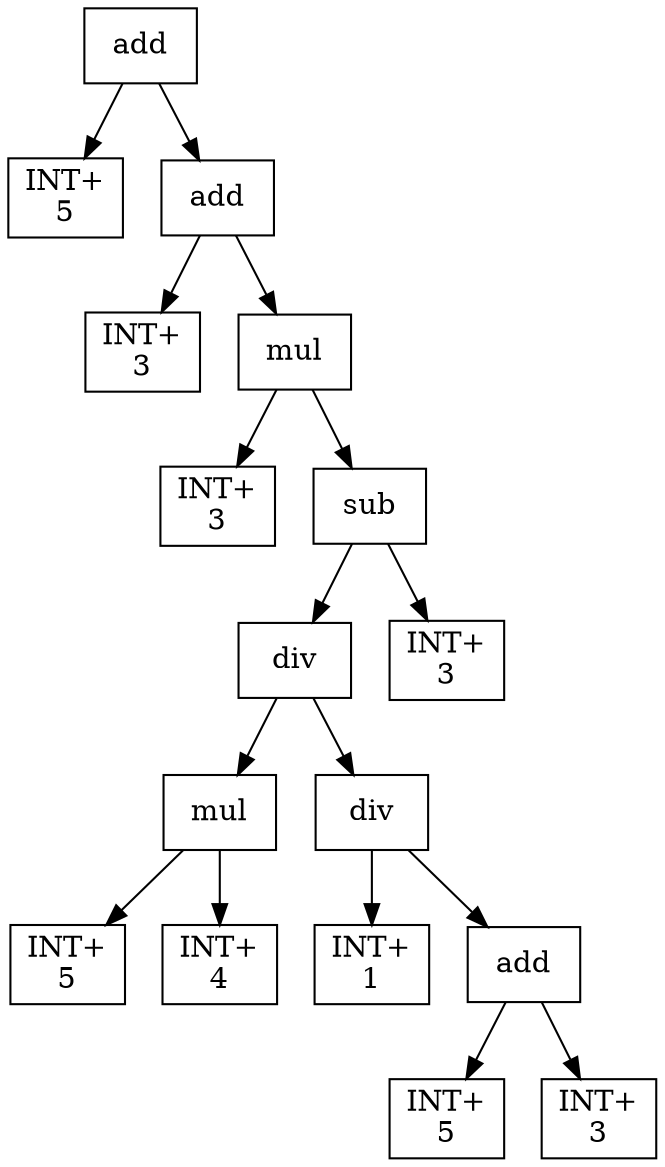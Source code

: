 digraph expr {
  node [shape=box];
  n1 [label="add"];
  n2 [label="INT+\n5"];
  n3 [label="add"];
  n4 [label="INT+\n3"];
  n5 [label="mul"];
  n6 [label="INT+\n3"];
  n7 [label="sub"];
  n8 [label="div"];
  n9 [label="mul"];
  n10 [label="INT+\n5"];
  n11 [label="INT+\n4"];
  n9 -> n10;
  n9 -> n11;
  n12 [label="div"];
  n13 [label="INT+\n1"];
  n14 [label="add"];
  n15 [label="INT+\n5"];
  n16 [label="INT+\n3"];
  n14 -> n15;
  n14 -> n16;
  n12 -> n13;
  n12 -> n14;
  n8 -> n9;
  n8 -> n12;
  n17 [label="INT+\n3"];
  n7 -> n8;
  n7 -> n17;
  n5 -> n6;
  n5 -> n7;
  n3 -> n4;
  n3 -> n5;
  n1 -> n2;
  n1 -> n3;
}